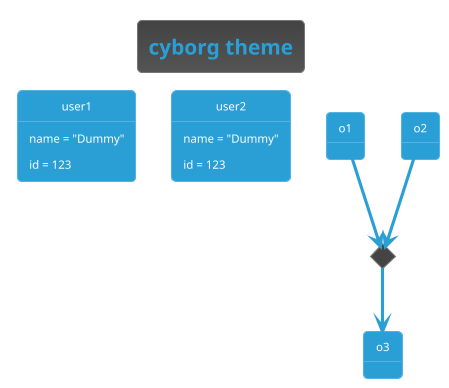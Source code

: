 ' Do not edit
' Theme Gallery
' autogenerated by script
'
@startuml
!theme cyborg
title cyborg theme

object user1
user1 : name = "Dummy"
user1 : id = 123

object user2 {
  name = "Dummy"
  id = 123
}

object o1
object o2
diamond dia
object o3

o1  --> dia
o2  --> dia
dia --> o3
@enduml
